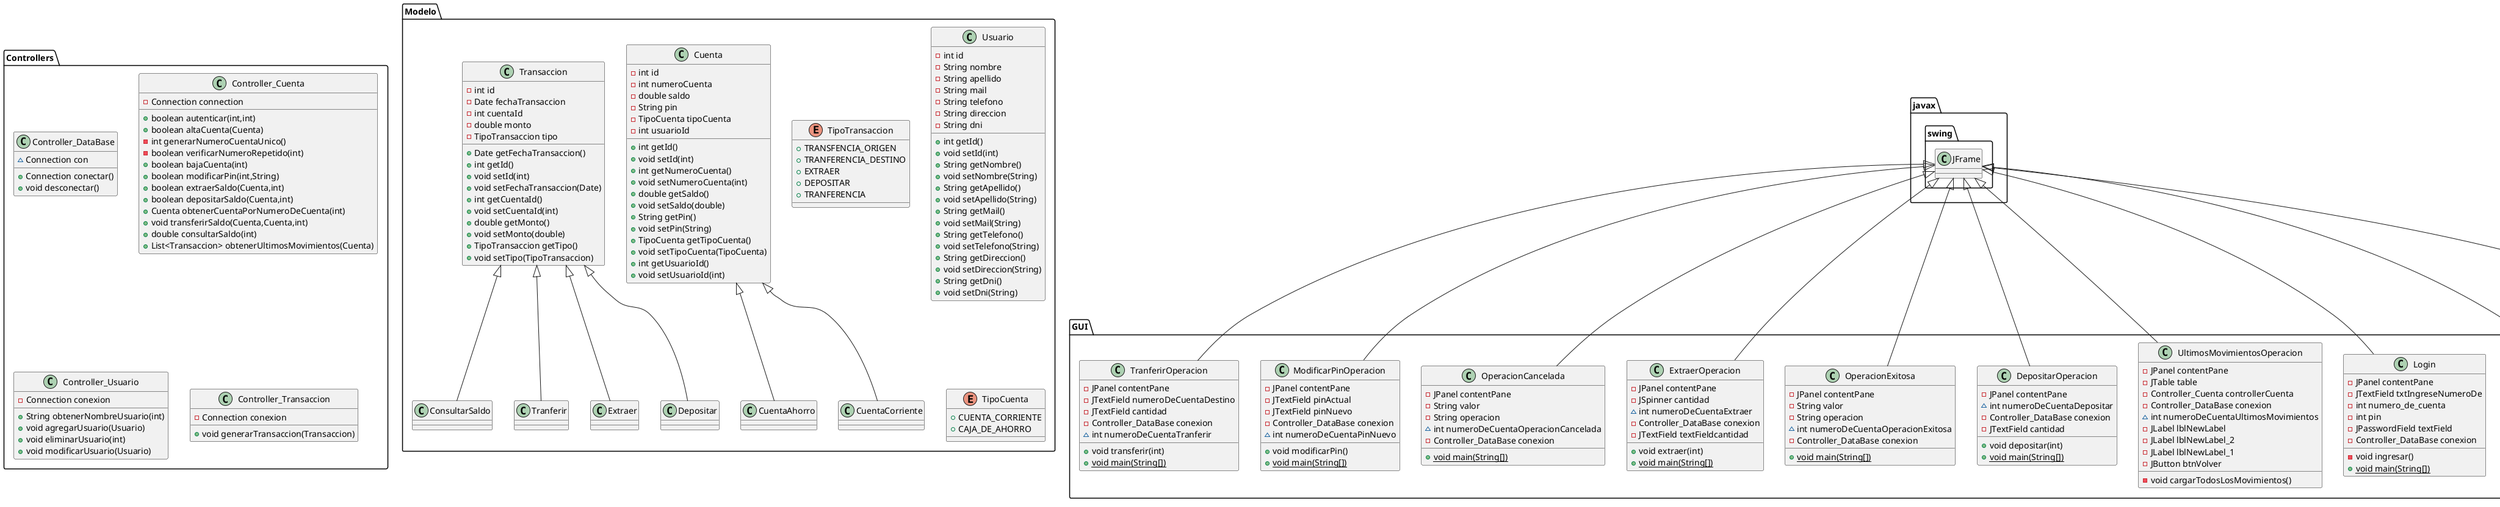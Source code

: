 @startuml
class GUI.Index {
- JPanel contentPane
- JButton btnNewButton
~ JLabel lbl_usuario
~ int numeroDeCuenta
- JLabel lblNewLabel_3
+ {static} void main(String[])
}
class GUI.ConsultarSaldoOperacion {
- JPanel contentPane
~ int numeroDeCuentaConsultarSaldo
- Controller_DataBase conexion
- Controller_Cuenta controllerCuenta
}
class GUI.Login {
- JPanel contentPane
- JTextField txtIngreseNumeroDe
- int numero_de_cuenta
- int pin
- JPasswordField textField
- Controller_DataBase conexion
- void ingresar()
+ {static} void main(String[])
}
class Controllers.Controller_DataBase {
~ Connection con
+ Connection conectar()
+ void desconectar()
}
class Datos.Profesor {
- int nrolegajo
+ int getNrolegajo()
+ void setNrolegajo(int)
}
class Negocios.Validador {
~ Persona Verificador
+ boolean ValidarIngreso(String,String,String,int)
+ boolean ValidarEditar(String,String,String,int)
+ boolean ValidarEliminar(String)
+ LinkedList<Persona> Mostrar()
}
class Controllers.Controller_Cuenta {
- Connection connection
+ boolean autenticar(int,int)
+ boolean altaCuenta(Cuenta)
- int generarNumeroCuentaUnico()
- boolean verificarNumeroRepetido(int)
+ boolean bajaCuenta(int)
+ boolean modificarPin(int,String)
+ boolean extraerSaldo(Cuenta,int)
+ boolean depositarSaldo(Cuenta,int)
+ Cuenta obtenerCuentaPorNumeroDeCuenta(int)
+ void transferirSaldo(Cuenta,Cuenta,int)
+ double consultarSaldo(int)
+ List<Transaccion> obtenerUltimosMovimientos(Cuenta)
}
class Controllers.Controller_Usuario {
- Connection conexion
+ String obtenerNombreUsuario(int)
+ void agregarUsuario(Usuario)
+ void eliminarUsuario(int)
+ void modificarUsuario(Usuario)
}
class Controllers.Controller_Transaccion {
- Connection conexion
+ void generarTransaccion(Transaccion)
}
class Datos.Conexion {
~ Connection con
+ Connection conectar()
}
class GUI.UltimosMovimientosOperacion {
- JPanel contentPane
- JTable table
- Controller_Cuenta controllerCuenta
- Controller_DataBase conexion
~ int numeroDeCuentaUltimosMovimientos
- JLabel lblNewLabel
- JLabel lblNewLabel_2
- JLabel lblNewLabel_1
- JButton btnVolver
- void cargarTodosLosMovimientos()
}
class Test.main {
+ {static} void main(String[])
}
class Datos.Alumno {
- int NroAlumno
~ Conexion con
~ Connection conexion
~ PreparedStatement stmt
+ int getNroAlumno()
+ String toString()
+ void setNroAlumno(int)
+ boolean guardarAlumno(Alumno)
+ boolean ActualizarAlumno(Alumno)
+ LinkedList<Alumno> ListaAl(Alumno)
+ boolean eliminar(Alumno)
}
class Datos.Persona {
- String nombre
- String apellido
- String dni
- int rol
~ Conexion con
~ Connection conexion
~ PreparedStatement stmt
+ boolean guardar()
+ boolean editar()
+ boolean Eliminar()
+ LinkedList<Persona> Mostrar()
+ int getRol()
+ void setRol(int)
+ String getNombre()
+ void setNombre(String)
+ String getApellido()
+ void setApellido(String)
+ String getDni()
+ void setDni(String)
+ String toString()
}
class Modelo.CuentaAhorro {
}
enum Modelo.TipoTransaccion {
+  TRANSFENCIA_ORIGEN
+  TRANFERENCIA_DESTINO
+  EXTRAER
+  DEPOSITAR
+  TRANFERENCIA
}
class GUI.DepositarOperacion {
- JPanel contentPane
~ int numeroDeCuentaDepositar
- Controller_DataBase conexion
- JTextField cantidad
+ void depositar(int)
+ {static} void main(String[])
}
class Modelo.ConsultarSaldo {
}
class GUI.OperacionExitosa {
- JPanel contentPane
- String valor
- String operacion
~ int numeroDeCuentaOperacionExitosa
- Controller_DataBase conexion
+ {static} void main(String[])
}
class GUI.ExtraerOperacion {
- JPanel contentPane
- JSpinner cantidad
~ int numeroDeCuentaExtraer
- Controller_DataBase conexion
- JTextField textFieldcantidad
+ void extraer(int)
+ {static} void main(String[])
}
class Modelo.Cuenta {
- int id
- int numeroCuenta
- double saldo
- String pin
- TipoCuenta tipoCuenta
- int usuarioId
+ int getId()
+ void setId(int)
+ int getNumeroCuenta()
+ void setNumeroCuenta(int)
+ double getSaldo()
+ void setSaldo(double)
+ String getPin()
+ void setPin(String)
+ TipoCuenta getTipoCuenta()
+ void setTipoCuenta(TipoCuenta)
+ int getUsuarioId()
+ void setUsuarioId(int)
}
class IU.Interfaz {
~ {static} Scanner entrada
~ {static} Listado legajo
+ void Login()
- void SobreCarga()
- void imprimirMenu()
- void ListaAlumno()
- void Editardb()
- void menuAlter(Alumno)
- void Borrar(Alumno)
- void Editar(Alumno)
- void Ingresar()
- void Buscar()
- void verPerfiles()
- void guardar()
- void Salir()
}
class IU.Main {
+ {static} void main(String[])
}
class Modelo.Tranferir {
}
class Modelo.CuentaCorriente {
}
class GUI.OperacionCancelada {
- JPanel contentPane
- String valor
- String operacion
~ int numeroDeCuentaOperacionCancelada
- Controller_DataBase conexion
+ {static} void main(String[])
}
class Modelo.Extraer {
}
class Modelo.Depositar {
}
class Modelo.Transaccion {
- int id
- Date fechaTransaccion
- int cuentaId
- double monto
- TipoTransaccion tipo
+ Date getFechaTransaccion()
+ int getId()
+ void setId(int)
+ void setFechaTransaccion(Date)
+ int getCuentaId()
+ void setCuentaId(int)
+ double getMonto()
+ void setMonto(double)
+ TipoTransaccion getTipo()
+ void setTipo(TipoTransaccion)
}
class GUI.ModificarPinOperacion {
- JPanel contentPane
- JTextField pinActual
- JTextField pinNuevo
- Controller_DataBase conexion
~ int numeroDeCuentaPinNuevo
+ void modificarPin()
+ {static} void main(String[])
}
class GUI.TranferirOperacion {
- JPanel contentPane
- JTextField numeroDeCuentaDestino
- JTextField cantidad
- Controller_DataBase conexion
~ int numeroDeCuentaTranferir
+ void transferir(int)
+ {static} void main(String[])
}
class Modelo.Usuario {
- int id
- String nombre
- String apellido
- String mail
- String telefono
- String direccion
- String dni
+ int getId()
+ void setId(int)
+ String getNombre()
+ void setNombre(String)
+ String getApellido()
+ void setApellido(String)
+ String getMail()
+ void setMail(String)
+ String getTelefono()
+ void setTelefono(String)
+ String getDireccion()
+ void setDireccion(String)
+ String getDni()
+ void setDni(String)
}
class Negocios.Listado {
~ LinkedList<Alumno> Estudiante
+ {static} void main(String[])
+ boolean GuardarAlumno(Alumno)
+ boolean EditarAlumno(Alumno)
+ LinkedList<Alumno> ListaAlumnos(Alumno)
+ boolean BorrrarAlumno(Alumno)
+ boolean add(Alumno)
+ Alumno buscar(String)
+ boolean Borrar(Alumno)
+ int Indexalumno(Alumno)
+ boolean Editar(Alumno)
+ LinkedList<Alumno> getUsuarios()
+ void setUsuarios(LinkedList<Alumno>)
+ String toString()
}
enum Modelo.TipoCuenta {
+  CUENTA_CORRIENTE
+  CAJA_DE_AHORRO
}


javax.swing.JFrame <|-- GUI.Index
javax.swing.JFrame <|-- GUI.ConsultarSaldoOperacion
javax.swing.JFrame <|-- GUI.Login
Datos.Persona <|-- Datos.Profesor
javax.swing.JFrame <|-- GUI.UltimosMovimientosOperacion
Datos.Persona <|-- Datos.Alumno
Modelo.Cuenta <|-- Modelo.CuentaAhorro
javax.swing.JFrame <|-- GUI.DepositarOperacion
Modelo.Transaccion <|-- Modelo.ConsultarSaldo
javax.swing.JFrame <|-- GUI.OperacionExitosa
javax.swing.JFrame <|-- GUI.ExtraerOperacion
Modelo.Transaccion <|-- Modelo.Tranferir
Modelo.Cuenta <|-- Modelo.CuentaCorriente
javax.swing.JFrame <|-- GUI.OperacionCancelada
Modelo.Transaccion <|-- Modelo.Extraer
Modelo.Transaccion <|-- Modelo.Depositar
javax.swing.JFrame <|-- GUI.ModificarPinOperacion
javax.swing.JFrame <|-- GUI.TranferirOperacion
@enduml